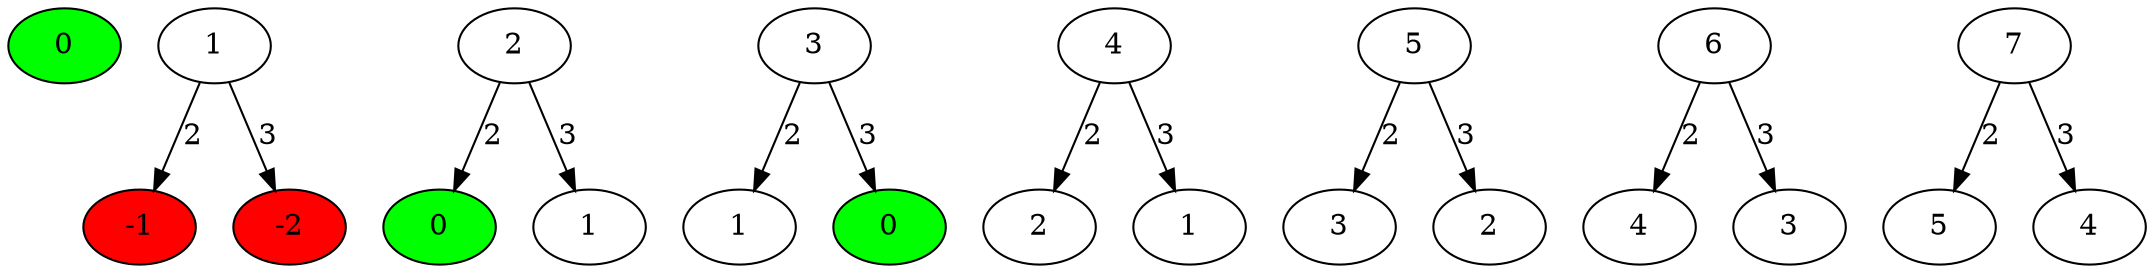 digraph G {
    0[label=0, style=filled, fillcolor=green]

    100[label=1]
    10[label=-1, style=filled, fillcolor=red]
    11[label=-2, style=filled, fillcolor=red]
    100->10[label=2] 
    100->11[label=3]

    
    101[label=2]
    12[label=0, style=filled, fillcolor=green]
    13[label=1]
    101->12[label=2]
    101->13[label=3]


    102[label=3]
    14[label=1]
    15[label=0, style=filled, fillcolor=green]
    102->14[label=2]
    102->15[label=3]

    
    103[label=4]
    16[label=2]
    17[label=1]
    103->16[label=2]
    103->17[label=3]
    
    104[label=5]
    18[label=3]
    19[label=2]
    104->18[label=2]
    104->19[label=3]

    105[label=6]
    20[label=4]
    21[label=3]
    105->20[label=2]
    105->21[label=3]

    106[label=7]
    22[label=5]
    23[label=4]
    106->22[label=2]
    106->23[label=3]
}




